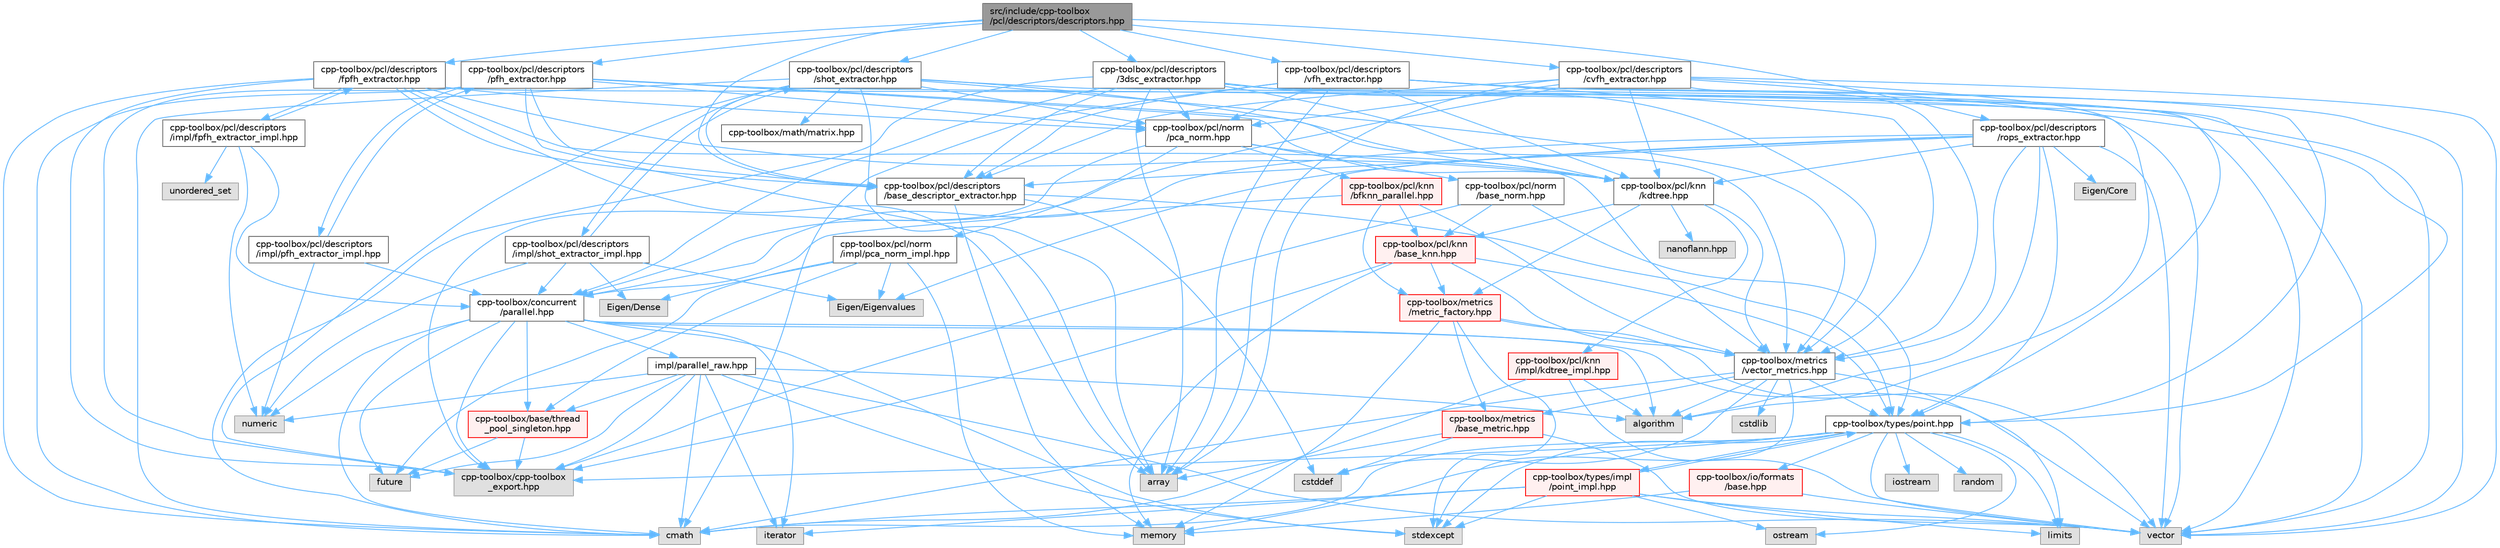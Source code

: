 digraph "src/include/cpp-toolbox/pcl/descriptors/descriptors.hpp"
{
 // LATEX_PDF_SIZE
  bgcolor="transparent";
  edge [fontname=Helvetica,fontsize=10,labelfontname=Helvetica,labelfontsize=10];
  node [fontname=Helvetica,fontsize=10,shape=box,height=0.2,width=0.4];
  Node1 [id="Node000001",label="src/include/cpp-toolbox\l/pcl/descriptors/descriptors.hpp",height=0.2,width=0.4,color="gray40", fillcolor="grey60", style="filled", fontcolor="black",tooltip="描述子提取算法统一导出文件 / Unified export file for descriptor extraction algorithms"];
  Node1 -> Node2 [id="edge1_Node000001_Node000002",color="steelblue1",style="solid",tooltip=" "];
  Node2 [id="Node000002",label="cpp-toolbox/pcl/descriptors\l/base_descriptor_extractor.hpp",height=0.2,width=0.4,color="grey40", fillcolor="white", style="filled",URL="$base__descriptor__extractor_8hpp.html",tooltip=" "];
  Node2 -> Node3 [id="edge2_Node000002_Node000003",color="steelblue1",style="solid",tooltip=" "];
  Node3 [id="Node000003",label="cstddef",height=0.2,width=0.4,color="grey60", fillcolor="#E0E0E0", style="filled",tooltip=" "];
  Node2 -> Node4 [id="edge3_Node000002_Node000004",color="steelblue1",style="solid",tooltip=" "];
  Node4 [id="Node000004",label="memory",height=0.2,width=0.4,color="grey60", fillcolor="#E0E0E0", style="filled",tooltip=" "];
  Node2 -> Node5 [id="edge4_Node000002_Node000005",color="steelblue1",style="solid",tooltip=" "];
  Node5 [id="Node000005",label="cpp-toolbox/types/point.hpp",height=0.2,width=0.4,color="grey40", fillcolor="white", style="filled",URL="$point_8hpp.html",tooltip=" "];
  Node5 -> Node6 [id="edge5_Node000005_Node000006",color="steelblue1",style="solid",tooltip=" "];
  Node6 [id="Node000006",label="cmath",height=0.2,width=0.4,color="grey60", fillcolor="#E0E0E0", style="filled",tooltip=" "];
  Node5 -> Node7 [id="edge6_Node000005_Node000007",color="steelblue1",style="solid",tooltip=" "];
  Node7 [id="Node000007",label="iostream",height=0.2,width=0.4,color="grey60", fillcolor="#E0E0E0", style="filled",tooltip=" "];
  Node5 -> Node8 [id="edge7_Node000005_Node000008",color="steelblue1",style="solid",tooltip=" "];
  Node8 [id="Node000008",label="limits",height=0.2,width=0.4,color="grey60", fillcolor="#E0E0E0", style="filled",tooltip=" "];
  Node5 -> Node4 [id="edge8_Node000005_Node000004",color="steelblue1",style="solid",tooltip=" "];
  Node5 -> Node9 [id="edge9_Node000005_Node000009",color="steelblue1",style="solid",tooltip=" "];
  Node9 [id="Node000009",label="ostream",height=0.2,width=0.4,color="grey60", fillcolor="#E0E0E0", style="filled",tooltip=" "];
  Node5 -> Node10 [id="edge10_Node000005_Node000010",color="steelblue1",style="solid",tooltip=" "];
  Node10 [id="Node000010",label="random",height=0.2,width=0.4,color="grey60", fillcolor="#E0E0E0", style="filled",tooltip=" "];
  Node5 -> Node11 [id="edge11_Node000005_Node000011",color="steelblue1",style="solid",tooltip=" "];
  Node11 [id="Node000011",label="stdexcept",height=0.2,width=0.4,color="grey60", fillcolor="#E0E0E0", style="filled",tooltip=" "];
  Node5 -> Node12 [id="edge12_Node000005_Node000012",color="steelblue1",style="solid",tooltip=" "];
  Node12 [id="Node000012",label="vector",height=0.2,width=0.4,color="grey60", fillcolor="#E0E0E0", style="filled",tooltip=" "];
  Node5 -> Node13 [id="edge13_Node000005_Node000013",color="steelblue1",style="solid",tooltip=" "];
  Node13 [id="Node000013",label="cpp-toolbox/cpp-toolbox\l_export.hpp",height=0.2,width=0.4,color="grey60", fillcolor="#E0E0E0", style="filled",tooltip=" "];
  Node5 -> Node14 [id="edge14_Node000005_Node000014",color="steelblue1",style="solid",tooltip=" "];
  Node14 [id="Node000014",label="cpp-toolbox/io/formats\l/base.hpp",height=0.2,width=0.4,color="red", fillcolor="#FFF0F0", style="filled",URL="$io_2formats_2base_8hpp.html",tooltip=" "];
  Node14 -> Node4 [id="edge15_Node000014_Node000004",color="steelblue1",style="solid",tooltip=" "];
  Node14 -> Node12 [id="edge16_Node000014_Node000012",color="steelblue1",style="solid",tooltip=" "];
  Node5 -> Node24 [id="edge17_Node000005_Node000024",color="steelblue1",style="solid",tooltip=" "];
  Node24 [id="Node000024",label="cpp-toolbox/types/impl\l/point_impl.hpp",height=0.2,width=0.4,color="red", fillcolor="#FFF0F0", style="filled",URL="$point__impl_8hpp.html",tooltip=" "];
  Node24 -> Node6 [id="edge18_Node000024_Node000006",color="steelblue1",style="solid",tooltip=" "];
  Node24 -> Node25 [id="edge19_Node000024_Node000025",color="steelblue1",style="solid",tooltip=" "];
  Node25 [id="Node000025",label="iterator",height=0.2,width=0.4,color="grey60", fillcolor="#E0E0E0", style="filled",tooltip=" "];
  Node24 -> Node8 [id="edge20_Node000024_Node000008",color="steelblue1",style="solid",tooltip=" "];
  Node24 -> Node9 [id="edge21_Node000024_Node000009",color="steelblue1",style="solid",tooltip=" "];
  Node24 -> Node11 [id="edge22_Node000024_Node000011",color="steelblue1",style="solid",tooltip=" "];
  Node24 -> Node12 [id="edge23_Node000024_Node000012",color="steelblue1",style="solid",tooltip=" "];
  Node24 -> Node5 [id="edge24_Node000024_Node000005",color="steelblue1",style="solid",tooltip=" "];
  Node1 -> Node27 [id="edge25_Node000001_Node000027",color="steelblue1",style="solid",tooltip=" "];
  Node27 [id="Node000027",label="cpp-toolbox/pcl/descriptors\l/fpfh_extractor.hpp",height=0.2,width=0.4,color="grey40", fillcolor="white", style="filled",URL="$fpfh__extractor_8hpp.html",tooltip=" "];
  Node27 -> Node28 [id="edge26_Node000027_Node000028",color="steelblue1",style="solid",tooltip=" "];
  Node28 [id="Node000028",label="array",height=0.2,width=0.4,color="grey60", fillcolor="#E0E0E0", style="filled",tooltip=" "];
  Node27 -> Node6 [id="edge27_Node000027_Node000006",color="steelblue1",style="solid",tooltip=" "];
  Node27 -> Node12 [id="edge28_Node000027_Node000012",color="steelblue1",style="solid",tooltip=" "];
  Node27 -> Node13 [id="edge29_Node000027_Node000013",color="steelblue1",style="solid",tooltip=" "];
  Node27 -> Node2 [id="edge30_Node000027_Node000002",color="steelblue1",style="solid",tooltip=" "];
  Node27 -> Node29 [id="edge31_Node000027_Node000029",color="steelblue1",style="solid",tooltip=" "];
  Node29 [id="Node000029",label="cpp-toolbox/pcl/knn\l/kdtree.hpp",height=0.2,width=0.4,color="grey40", fillcolor="white", style="filled",URL="$kdtree_8hpp.html",tooltip=" "];
  Node29 -> Node30 [id="edge32_Node000029_Node000030",color="steelblue1",style="solid",tooltip=" "];
  Node30 [id="Node000030",label="cpp-toolbox/pcl/knn\l/base_knn.hpp",height=0.2,width=0.4,color="red", fillcolor="#FFF0F0", style="filled",URL="$base__knn_8hpp.html",tooltip=" "];
  Node30 -> Node4 [id="edge33_Node000030_Node000004",color="steelblue1",style="solid",tooltip=" "];
  Node30 -> Node13 [id="edge34_Node000030_Node000013",color="steelblue1",style="solid",tooltip=" "];
  Node30 -> Node5 [id="edge35_Node000030_Node000005",color="steelblue1",style="solid",tooltip=" "];
  Node30 -> Node31 [id="edge36_Node000030_Node000031",color="steelblue1",style="solid",tooltip=" "];
  Node31 [id="Node000031",label="cpp-toolbox/metrics\l/vector_metrics.hpp",height=0.2,width=0.4,color="grey40", fillcolor="white", style="filled",URL="$vector__metrics_8hpp.html",tooltip=" "];
  Node31 -> Node32 [id="edge37_Node000031_Node000032",color="steelblue1",style="solid",tooltip=" "];
  Node32 [id="Node000032",label="algorithm",height=0.2,width=0.4,color="grey60", fillcolor="#E0E0E0", style="filled",tooltip=" "];
  Node31 -> Node6 [id="edge38_Node000031_Node000006",color="steelblue1",style="solid",tooltip=" "];
  Node31 -> Node3 [id="edge39_Node000031_Node000003",color="steelblue1",style="solid",tooltip=" "];
  Node31 -> Node33 [id="edge40_Node000031_Node000033",color="steelblue1",style="solid",tooltip=" "];
  Node33 [id="Node000033",label="cstdlib",height=0.2,width=0.4,color="grey60", fillcolor="#E0E0E0", style="filled",tooltip=" "];
  Node31 -> Node8 [id="edge41_Node000031_Node000008",color="steelblue1",style="solid",tooltip=" "];
  Node31 -> Node11 [id="edge42_Node000031_Node000011",color="steelblue1",style="solid",tooltip=" "];
  Node31 -> Node34 [id="edge43_Node000031_Node000034",color="steelblue1",style="solid",tooltip=" "];
  Node34 [id="Node000034",label="cpp-toolbox/metrics\l/base_metric.hpp",height=0.2,width=0.4,color="red", fillcolor="#FFF0F0", style="filled",URL="$base__metric_8hpp.html",tooltip=" "];
  Node34 -> Node3 [id="edge44_Node000034_Node000003",color="steelblue1",style="solid",tooltip=" "];
  Node34 -> Node12 [id="edge45_Node000034_Node000012",color="steelblue1",style="solid",tooltip=" "];
  Node34 -> Node28 [id="edge46_Node000034_Node000028",color="steelblue1",style="solid",tooltip=" "];
  Node31 -> Node5 [id="edge47_Node000031_Node000005",color="steelblue1",style="solid",tooltip=" "];
  Node30 -> Node35 [id="edge48_Node000030_Node000035",color="steelblue1",style="solid",tooltip=" "];
  Node35 [id="Node000035",label="cpp-toolbox/metrics\l/metric_factory.hpp",height=0.2,width=0.4,color="red", fillcolor="#FFF0F0", style="filled",URL="$metric__factory_8hpp.html",tooltip=" "];
  Node35 -> Node4 [id="edge49_Node000035_Node000004",color="steelblue1",style="solid",tooltip=" "];
  Node35 -> Node11 [id="edge50_Node000035_Node000011",color="steelblue1",style="solid",tooltip=" "];
  Node35 -> Node12 [id="edge51_Node000035_Node000012",color="steelblue1",style="solid",tooltip=" "];
  Node35 -> Node34 [id="edge52_Node000035_Node000034",color="steelblue1",style="solid",tooltip=" "];
  Node35 -> Node31 [id="edge53_Node000035_Node000031",color="steelblue1",style="solid",tooltip=" "];
  Node29 -> Node35 [id="edge54_Node000029_Node000035",color="steelblue1",style="solid",tooltip=" "];
  Node29 -> Node31 [id="edge55_Node000029_Node000031",color="steelblue1",style="solid",tooltip=" "];
  Node29 -> Node42 [id="edge56_Node000029_Node000042",color="steelblue1",style="solid",tooltip=" "];
  Node42 [id="Node000042",label="nanoflann.hpp",height=0.2,width=0.4,color="grey60", fillcolor="#E0E0E0", style="filled",tooltip=" "];
  Node29 -> Node43 [id="edge57_Node000029_Node000043",color="steelblue1",style="solid",tooltip=" "];
  Node43 [id="Node000043",label="cpp-toolbox/pcl/knn\l/impl/kdtree_impl.hpp",height=0.2,width=0.4,color="red", fillcolor="#FFF0F0", style="filled",URL="$kdtree__impl_8hpp.html",tooltip=" "];
  Node43 -> Node32 [id="edge58_Node000043_Node000032",color="steelblue1",style="solid",tooltip=" "];
  Node43 -> Node6 [id="edge59_Node000043_Node000006",color="steelblue1",style="solid",tooltip=" "];
  Node43 -> Node12 [id="edge60_Node000043_Node000012",color="steelblue1",style="solid",tooltip=" "];
  Node27 -> Node47 [id="edge61_Node000027_Node000047",color="steelblue1",style="solid",tooltip=" "];
  Node47 [id="Node000047",label="cpp-toolbox/pcl/norm\l/pca_norm.hpp",height=0.2,width=0.4,color="grey40", fillcolor="white", style="filled",URL="$pca__norm_8hpp.html",tooltip=" "];
  Node47 -> Node13 [id="edge62_Node000047_Node000013",color="steelblue1",style="solid",tooltip=" "];
  Node47 -> Node48 [id="edge63_Node000047_Node000048",color="steelblue1",style="solid",tooltip=" "];
  Node48 [id="Node000048",label="cpp-toolbox/pcl/knn\l/bfknn_parallel.hpp",height=0.2,width=0.4,color="red", fillcolor="#FFF0F0", style="filled",URL="$bfknn__parallel_8hpp.html",tooltip=" "];
  Node48 -> Node49 [id="edge64_Node000048_Node000049",color="steelblue1",style="solid",tooltip=" "];
  Node49 [id="Node000049",label="cpp-toolbox/concurrent\l/parallel.hpp",height=0.2,width=0.4,color="grey40", fillcolor="white", style="filled",URL="$parallel_8hpp.html",tooltip=" "];
  Node49 -> Node32 [id="edge65_Node000049_Node000032",color="steelblue1",style="solid",tooltip=" "];
  Node49 -> Node6 [id="edge66_Node000049_Node000006",color="steelblue1",style="solid",tooltip=" "];
  Node49 -> Node50 [id="edge67_Node000049_Node000050",color="steelblue1",style="solid",tooltip=" "];
  Node50 [id="Node000050",label="future",height=0.2,width=0.4,color="grey60", fillcolor="#E0E0E0", style="filled",tooltip=" "];
  Node49 -> Node25 [id="edge68_Node000049_Node000025",color="steelblue1",style="solid",tooltip=" "];
  Node49 -> Node39 [id="edge69_Node000049_Node000039",color="steelblue1",style="solid",tooltip=" "];
  Node39 [id="Node000039",label="numeric",height=0.2,width=0.4,color="grey60", fillcolor="#E0E0E0", style="filled",tooltip=" "];
  Node49 -> Node11 [id="edge70_Node000049_Node000011",color="steelblue1",style="solid",tooltip=" "];
  Node49 -> Node12 [id="edge71_Node000049_Node000012",color="steelblue1",style="solid",tooltip=" "];
  Node49 -> Node13 [id="edge72_Node000049_Node000013",color="steelblue1",style="solid",tooltip=" "];
  Node49 -> Node51 [id="edge73_Node000049_Node000051",color="steelblue1",style="solid",tooltip=" "];
  Node51 [id="Node000051",label="cpp-toolbox/base/thread\l_pool_singleton.hpp",height=0.2,width=0.4,color="red", fillcolor="#FFF0F0", style="filled",URL="$thread__pool__singleton_8hpp.html",tooltip=" "];
  Node51 -> Node50 [id="edge74_Node000051_Node000050",color="steelblue1",style="solid",tooltip=" "];
  Node51 -> Node13 [id="edge75_Node000051_Node000013",color="steelblue1",style="solid",tooltip=" "];
  Node49 -> Node59 [id="edge76_Node000049_Node000059",color="steelblue1",style="solid",tooltip=" "];
  Node59 [id="Node000059",label="impl/parallel_raw.hpp",height=0.2,width=0.4,color="grey40", fillcolor="white", style="filled",URL="$parallel__raw_8hpp.html",tooltip=" "];
  Node59 -> Node32 [id="edge77_Node000059_Node000032",color="steelblue1",style="solid",tooltip=" "];
  Node59 -> Node6 [id="edge78_Node000059_Node000006",color="steelblue1",style="solid",tooltip=" "];
  Node59 -> Node50 [id="edge79_Node000059_Node000050",color="steelblue1",style="solid",tooltip=" "];
  Node59 -> Node25 [id="edge80_Node000059_Node000025",color="steelblue1",style="solid",tooltip=" "];
  Node59 -> Node39 [id="edge81_Node000059_Node000039",color="steelblue1",style="solid",tooltip=" "];
  Node59 -> Node11 [id="edge82_Node000059_Node000011",color="steelblue1",style="solid",tooltip=" "];
  Node59 -> Node12 [id="edge83_Node000059_Node000012",color="steelblue1",style="solid",tooltip=" "];
  Node59 -> Node51 [id="edge84_Node000059_Node000051",color="steelblue1",style="solid",tooltip=" "];
  Node59 -> Node13 [id="edge85_Node000059_Node000013",color="steelblue1",style="solid",tooltip=" "];
  Node48 -> Node30 [id="edge86_Node000048_Node000030",color="steelblue1",style="solid",tooltip=" "];
  Node48 -> Node35 [id="edge87_Node000048_Node000035",color="steelblue1",style="solid",tooltip=" "];
  Node48 -> Node31 [id="edge88_Node000048_Node000031",color="steelblue1",style="solid",tooltip=" "];
  Node47 -> Node29 [id="edge89_Node000047_Node000029",color="steelblue1",style="solid",tooltip=" "];
  Node47 -> Node61 [id="edge90_Node000047_Node000061",color="steelblue1",style="solid",tooltip=" "];
  Node61 [id="Node000061",label="cpp-toolbox/pcl/norm\l/base_norm.hpp",height=0.2,width=0.4,color="grey40", fillcolor="white", style="filled",URL="$base__norm_8hpp.html",tooltip=" "];
  Node61 -> Node13 [id="edge91_Node000061_Node000013",color="steelblue1",style="solid",tooltip=" "];
  Node61 -> Node30 [id="edge92_Node000061_Node000030",color="steelblue1",style="solid",tooltip=" "];
  Node61 -> Node5 [id="edge93_Node000061_Node000005",color="steelblue1",style="solid",tooltip=" "];
  Node47 -> Node62 [id="edge94_Node000047_Node000062",color="steelblue1",style="solid",tooltip=" "];
  Node62 [id="Node000062",label="cpp-toolbox/pcl/norm\l/impl/pca_norm_impl.hpp",height=0.2,width=0.4,color="grey40", fillcolor="white", style="filled",URL="$pca__norm__impl_8hpp.html",tooltip=" "];
  Node62 -> Node63 [id="edge95_Node000062_Node000063",color="steelblue1",style="solid",tooltip=" "];
  Node63 [id="Node000063",label="Eigen/Dense",height=0.2,width=0.4,color="grey60", fillcolor="#E0E0E0", style="filled",tooltip=" "];
  Node62 -> Node64 [id="edge96_Node000062_Node000064",color="steelblue1",style="solid",tooltip=" "];
  Node64 [id="Node000064",label="Eigen/Eigenvalues",height=0.2,width=0.4,color="grey60", fillcolor="#E0E0E0", style="filled",tooltip=" "];
  Node62 -> Node51 [id="edge97_Node000062_Node000051",color="steelblue1",style="solid",tooltip=" "];
  Node62 -> Node50 [id="edge98_Node000062_Node000050",color="steelblue1",style="solid",tooltip=" "];
  Node62 -> Node4 [id="edge99_Node000062_Node000004",color="steelblue1",style="solid",tooltip=" "];
  Node27 -> Node31 [id="edge100_Node000027_Node000031",color="steelblue1",style="solid",tooltip=" "];
  Node27 -> Node65 [id="edge101_Node000027_Node000065",color="steelblue1",style="solid",tooltip=" "];
  Node65 [id="Node000065",label="cpp-toolbox/pcl/descriptors\l/impl/fpfh_extractor_impl.hpp",height=0.2,width=0.4,color="grey40", fillcolor="white", style="filled",URL="$fpfh__extractor__impl_8hpp.html",tooltip=" "];
  Node65 -> Node27 [id="edge102_Node000065_Node000027",color="steelblue1",style="solid",tooltip=" "];
  Node65 -> Node39 [id="edge103_Node000065_Node000039",color="steelblue1",style="solid",tooltip=" "];
  Node65 -> Node66 [id="edge104_Node000065_Node000066",color="steelblue1",style="solid",tooltip=" "];
  Node66 [id="Node000066",label="unordered_set",height=0.2,width=0.4,color="grey60", fillcolor="#E0E0E0", style="filled",tooltip=" "];
  Node65 -> Node49 [id="edge105_Node000065_Node000049",color="steelblue1",style="solid",tooltip=" "];
  Node1 -> Node67 [id="edge106_Node000001_Node000067",color="steelblue1",style="solid",tooltip=" "];
  Node67 [id="Node000067",label="cpp-toolbox/pcl/descriptors\l/pfh_extractor.hpp",height=0.2,width=0.4,color="grey40", fillcolor="white", style="filled",URL="$pfh__extractor_8hpp.html",tooltip=" "];
  Node67 -> Node28 [id="edge107_Node000067_Node000028",color="steelblue1",style="solid",tooltip=" "];
  Node67 -> Node6 [id="edge108_Node000067_Node000006",color="steelblue1",style="solid",tooltip=" "];
  Node67 -> Node12 [id="edge109_Node000067_Node000012",color="steelblue1",style="solid",tooltip=" "];
  Node67 -> Node13 [id="edge110_Node000067_Node000013",color="steelblue1",style="solid",tooltip=" "];
  Node67 -> Node2 [id="edge111_Node000067_Node000002",color="steelblue1",style="solid",tooltip=" "];
  Node67 -> Node29 [id="edge112_Node000067_Node000029",color="steelblue1",style="solid",tooltip=" "];
  Node67 -> Node47 [id="edge113_Node000067_Node000047",color="steelblue1",style="solid",tooltip=" "];
  Node67 -> Node31 [id="edge114_Node000067_Node000031",color="steelblue1",style="solid",tooltip=" "];
  Node67 -> Node68 [id="edge115_Node000067_Node000068",color="steelblue1",style="solid",tooltip=" "];
  Node68 [id="Node000068",label="cpp-toolbox/pcl/descriptors\l/impl/pfh_extractor_impl.hpp",height=0.2,width=0.4,color="grey40", fillcolor="white", style="filled",URL="$pfh__extractor__impl_8hpp.html",tooltip=" "];
  Node68 -> Node67 [id="edge116_Node000068_Node000067",color="steelblue1",style="solid",tooltip=" "];
  Node68 -> Node39 [id="edge117_Node000068_Node000039",color="steelblue1",style="solid",tooltip=" "];
  Node68 -> Node49 [id="edge118_Node000068_Node000049",color="steelblue1",style="solid",tooltip=" "];
  Node1 -> Node69 [id="edge119_Node000001_Node000069",color="steelblue1",style="solid",tooltip=" "];
  Node69 [id="Node000069",label="cpp-toolbox/pcl/descriptors\l/shot_extractor.hpp",height=0.2,width=0.4,color="grey40", fillcolor="white", style="filled",URL="$shot__extractor_8hpp.html",tooltip=" "];
  Node69 -> Node28 [id="edge120_Node000069_Node000028",color="steelblue1",style="solid",tooltip=" "];
  Node69 -> Node6 [id="edge121_Node000069_Node000006",color="steelblue1",style="solid",tooltip=" "];
  Node69 -> Node12 [id="edge122_Node000069_Node000012",color="steelblue1",style="solid",tooltip=" "];
  Node69 -> Node13 [id="edge123_Node000069_Node000013",color="steelblue1",style="solid",tooltip=" "];
  Node69 -> Node70 [id="edge124_Node000069_Node000070",color="steelblue1",style="solid",tooltip=" "];
  Node70 [id="Node000070",label="cpp-toolbox/math/matrix.hpp",height=0.2,width=0.4,color="grey40", fillcolor="white", style="filled",URL="$matrix_8hpp.html",tooltip=" "];
  Node69 -> Node2 [id="edge125_Node000069_Node000002",color="steelblue1",style="solid",tooltip=" "];
  Node69 -> Node29 [id="edge126_Node000069_Node000029",color="steelblue1",style="solid",tooltip=" "];
  Node69 -> Node47 [id="edge127_Node000069_Node000047",color="steelblue1",style="solid",tooltip=" "];
  Node69 -> Node31 [id="edge128_Node000069_Node000031",color="steelblue1",style="solid",tooltip=" "];
  Node69 -> Node71 [id="edge129_Node000069_Node000071",color="steelblue1",style="solid",tooltip=" "];
  Node71 [id="Node000071",label="cpp-toolbox/pcl/descriptors\l/impl/shot_extractor_impl.hpp",height=0.2,width=0.4,color="grey40", fillcolor="white", style="filled",URL="$shot__extractor__impl_8hpp.html",tooltip=" "];
  Node71 -> Node69 [id="edge130_Node000071_Node000069",color="steelblue1",style="solid",tooltip=" "];
  Node71 -> Node39 [id="edge131_Node000071_Node000039",color="steelblue1",style="solid",tooltip=" "];
  Node71 -> Node49 [id="edge132_Node000071_Node000049",color="steelblue1",style="solid",tooltip=" "];
  Node71 -> Node63 [id="edge133_Node000071_Node000063",color="steelblue1",style="solid",tooltip=" "];
  Node71 -> Node64 [id="edge134_Node000071_Node000064",color="steelblue1",style="solid",tooltip=" "];
  Node1 -> Node72 [id="edge135_Node000001_Node000072",color="steelblue1",style="solid",tooltip=" "];
  Node72 [id="Node000072",label="cpp-toolbox/pcl/descriptors\l/vfh_extractor.hpp",height=0.2,width=0.4,color="grey40", fillcolor="white", style="filled",URL="$vfh__extractor_8hpp.html",tooltip=" "];
  Node72 -> Node28 [id="edge136_Node000072_Node000028",color="steelblue1",style="solid",tooltip=" "];
  Node72 -> Node6 [id="edge137_Node000072_Node000006",color="steelblue1",style="solid",tooltip=" "];
  Node72 -> Node12 [id="edge138_Node000072_Node000012",color="steelblue1",style="solid",tooltip=" "];
  Node72 -> Node2 [id="edge139_Node000072_Node000002",color="steelblue1",style="solid",tooltip=" "];
  Node72 -> Node29 [id="edge140_Node000072_Node000029",color="steelblue1",style="solid",tooltip=" "];
  Node72 -> Node47 [id="edge141_Node000072_Node000047",color="steelblue1",style="solid",tooltip=" "];
  Node72 -> Node5 [id="edge142_Node000072_Node000005",color="steelblue1",style="solid",tooltip=" "];
  Node72 -> Node31 [id="edge143_Node000072_Node000031",color="steelblue1",style="solid",tooltip=" "];
  Node1 -> Node73 [id="edge144_Node000001_Node000073",color="steelblue1",style="solid",tooltip=" "];
  Node73 [id="Node000073",label="cpp-toolbox/pcl/descriptors\l/3dsc_extractor.hpp",height=0.2,width=0.4,color="grey40", fillcolor="white", style="filled",URL="$3dsc__extractor_8hpp.html",tooltip=" "];
  Node73 -> Node28 [id="edge145_Node000073_Node000028",color="steelblue1",style="solid",tooltip=" "];
  Node73 -> Node6 [id="edge146_Node000073_Node000006",color="steelblue1",style="solid",tooltip=" "];
  Node73 -> Node12 [id="edge147_Node000073_Node000012",color="steelblue1",style="solid",tooltip=" "];
  Node73 -> Node49 [id="edge148_Node000073_Node000049",color="steelblue1",style="solid",tooltip=" "];
  Node73 -> Node2 [id="edge149_Node000073_Node000002",color="steelblue1",style="solid",tooltip=" "];
  Node73 -> Node29 [id="edge150_Node000073_Node000029",color="steelblue1",style="solid",tooltip=" "];
  Node73 -> Node47 [id="edge151_Node000073_Node000047",color="steelblue1",style="solid",tooltip=" "];
  Node73 -> Node5 [id="edge152_Node000073_Node000005",color="steelblue1",style="solid",tooltip=" "];
  Node73 -> Node31 [id="edge153_Node000073_Node000031",color="steelblue1",style="solid",tooltip=" "];
  Node1 -> Node74 [id="edge154_Node000001_Node000074",color="steelblue1",style="solid",tooltip=" "];
  Node74 [id="Node000074",label="cpp-toolbox/pcl/descriptors\l/cvfh_extractor.hpp",height=0.2,width=0.4,color="grey40", fillcolor="white", style="filled",URL="$cvfh__extractor_8hpp.html",tooltip=" "];
  Node74 -> Node32 [id="edge155_Node000074_Node000032",color="steelblue1",style="solid",tooltip=" "];
  Node74 -> Node28 [id="edge156_Node000074_Node000028",color="steelblue1",style="solid",tooltip=" "];
  Node74 -> Node12 [id="edge157_Node000074_Node000012",color="steelblue1",style="solid",tooltip=" "];
  Node74 -> Node49 [id="edge158_Node000074_Node000049",color="steelblue1",style="solid",tooltip=" "];
  Node74 -> Node2 [id="edge159_Node000074_Node000002",color="steelblue1",style="solid",tooltip=" "];
  Node74 -> Node29 [id="edge160_Node000074_Node000029",color="steelblue1",style="solid",tooltip=" "];
  Node74 -> Node47 [id="edge161_Node000074_Node000047",color="steelblue1",style="solid",tooltip=" "];
  Node74 -> Node5 [id="edge162_Node000074_Node000005",color="steelblue1",style="solid",tooltip=" "];
  Node74 -> Node31 [id="edge163_Node000074_Node000031",color="steelblue1",style="solid",tooltip=" "];
  Node1 -> Node75 [id="edge164_Node000001_Node000075",color="steelblue1",style="solid",tooltip=" "];
  Node75 [id="Node000075",label="cpp-toolbox/pcl/descriptors\l/rops_extractor.hpp",height=0.2,width=0.4,color="grey40", fillcolor="white", style="filled",URL="$rops__extractor_8hpp.html",tooltip=" "];
  Node75 -> Node32 [id="edge165_Node000075_Node000032",color="steelblue1",style="solid",tooltip=" "];
  Node75 -> Node28 [id="edge166_Node000075_Node000028",color="steelblue1",style="solid",tooltip=" "];
  Node75 -> Node12 [id="edge167_Node000075_Node000012",color="steelblue1",style="solid",tooltip=" "];
  Node75 -> Node49 [id="edge168_Node000075_Node000049",color="steelblue1",style="solid",tooltip=" "];
  Node75 -> Node2 [id="edge169_Node000075_Node000002",color="steelblue1",style="solid",tooltip=" "];
  Node75 -> Node29 [id="edge170_Node000075_Node000029",color="steelblue1",style="solid",tooltip=" "];
  Node75 -> Node5 [id="edge171_Node000075_Node000005",color="steelblue1",style="solid",tooltip=" "];
  Node75 -> Node31 [id="edge172_Node000075_Node000031",color="steelblue1",style="solid",tooltip=" "];
  Node75 -> Node76 [id="edge173_Node000075_Node000076",color="steelblue1",style="solid",tooltip=" "];
  Node76 [id="Node000076",label="Eigen/Core",height=0.2,width=0.4,color="grey60", fillcolor="#E0E0E0", style="filled",tooltip=" "];
  Node75 -> Node64 [id="edge174_Node000075_Node000064",color="steelblue1",style="solid",tooltip=" "];
}
